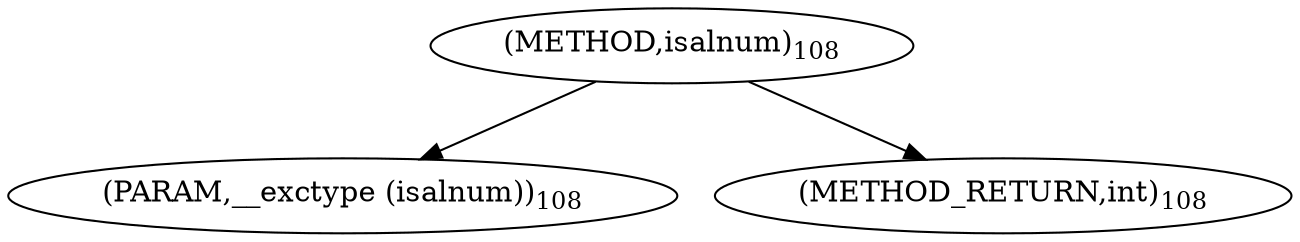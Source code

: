 digraph "isalnum" {  
"2931" [label = <(METHOD,isalnum)<SUB>108</SUB>> ]
"2932" [label = <(PARAM,__exctype (isalnum))<SUB>108</SUB>> ]
"2933" [label = <(METHOD_RETURN,int)<SUB>108</SUB>> ]
  "2931" -> "2932" 
  "2931" -> "2933" 
}
